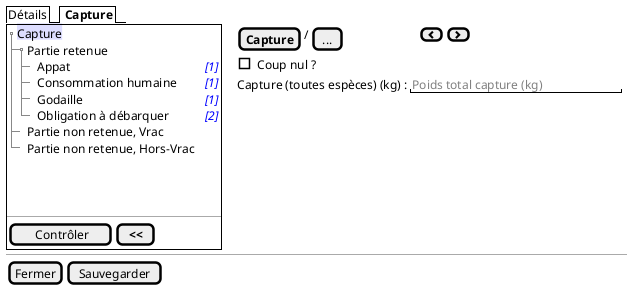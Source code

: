 @startsalt
{
  {/ Détails | <b> Capture }
  {+
   {T
       + <back:#DDF>Capture
       ++ Partie retenue
       +++ Appat | <i><color:blue>[1]
       +++ Consommation humaine | <i><color:blue>[1]
       +++ Godaille | <i><color:blue>[1]
       +++ Obligation à débarquer| <i><color:blue>[2]
       ++ Partie non retenue, Vrac
       ++ Partie non retenue, Hors-Vrac
   }
    .
    .
    .
   --
   {
      [<&checkmark> Contrôler] | [ <b><< ]
   }
  } | . | {
    { [<b>Capture] | / | [...] | . | . | . | . | . | . | . | . | . | . | . | . | . | . | [<&chevron-left>] | [<&chevron-right>] }

    {[ ] Coup nul ? }
    {Capture (toutes espèces) (kg) : | " <color:gray>Poids total capture (kg) " }

  }

  -- | -- | --
  { [Fermer] | [Sauvegarder] }
}
@endsalt

